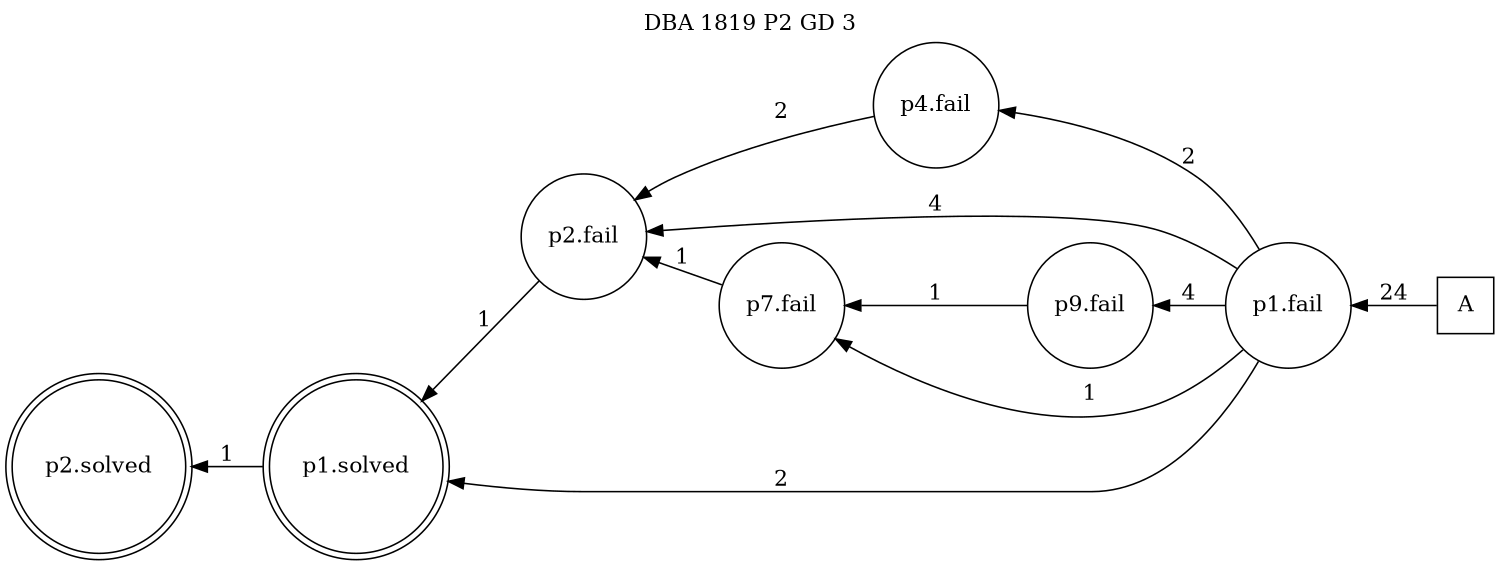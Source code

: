 digraph DBA_1819_P2_GD_3 {
labelloc="tl"
label= " DBA 1819 P2 GD 3 "
rankdir="RL";
graph [ size=" 10 , 10 !"]

"A" [shape="square" label="A"]
"p1.fail" [shape="circle" label="p1.fail"]
"p4.fail" [shape="circle" label="p4.fail"]
"p2.fail" [shape="circle" label="p2.fail"]
"p9.fail" [shape="circle" label="p9.fail"]
"p7.fail" [shape="circle" label="p7.fail"]
"p1.solved" [shape="doublecircle" label="p1.solved"]
"p2.solved" [shape="doublecircle" label="p2.solved"]
"A" -> "p1.fail" [ label=24]
"p1.fail" -> "p4.fail" [ label=2]
"p1.fail" -> "p2.fail" [ label=4]
"p1.fail" -> "p9.fail" [ label=4]
"p1.fail" -> "p7.fail" [ label=1]
"p1.fail" -> "p1.solved" [ label=2]
"p4.fail" -> "p2.fail" [ label=2]
"p2.fail" -> "p1.solved" [ label=1]
"p9.fail" -> "p7.fail" [ label=1]
"p7.fail" -> "p2.fail" [ label=1]
"p1.solved" -> "p2.solved" [ label=1]
}
